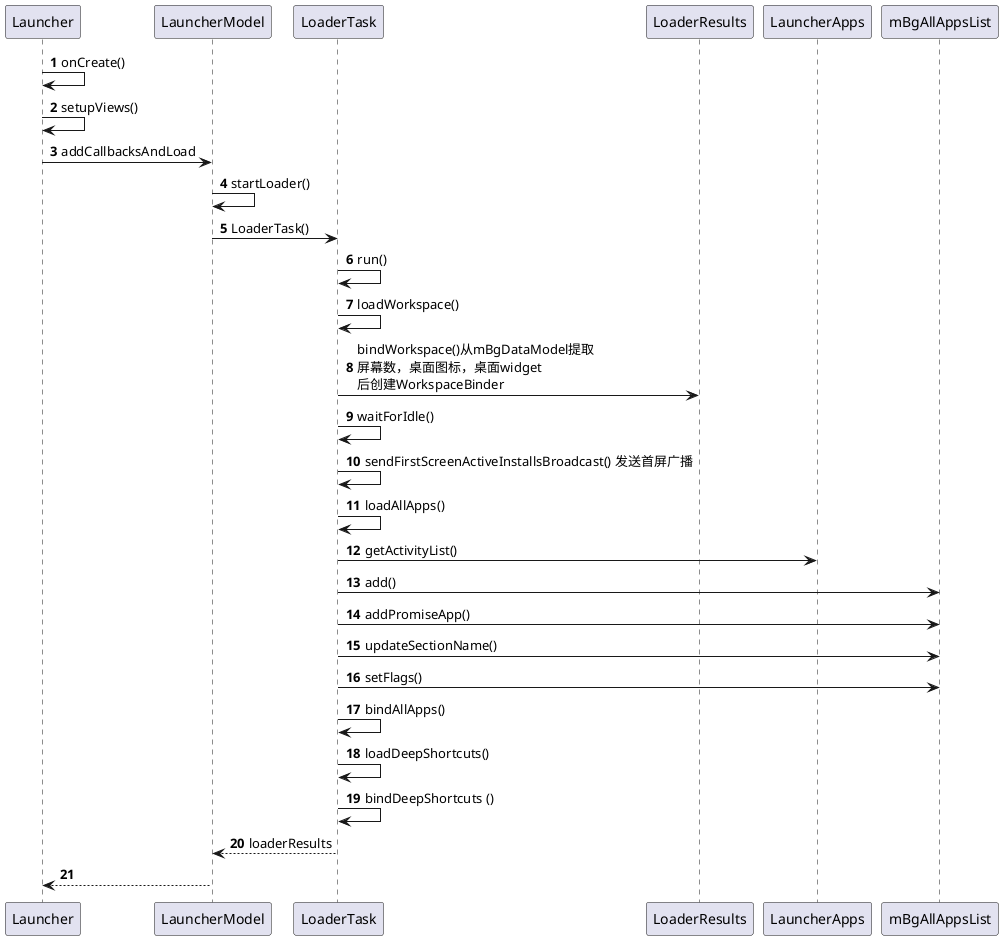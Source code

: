 @startuml
'https://plantuml.com/sequence-diagram

autonumber
Launcher -> Launcher: onCreate()
Launcher -> Launcher: setupViews()
Launcher -> LauncherModel: addCallbacksAndLoad
LauncherModel -> LauncherModel: startLoader()
LauncherModel -> LoaderTask: LoaderTask()
LoaderTask -> LoaderTask: run()


LoaderTask -> LoaderTask: loadWorkspace()
'LoaderTask -> LauncherSettings.Settings: call()
'LauncherSettings.Settings -> LauncherProvider: call()
'
'LauncherProvider -> LauncherProvider: createDbIfNotExists()数据库加载(call先调用也许)
'LauncherProvider -> DatabaseHelper: createDatabaseHelper()
'DatabaseHelper -> DatabaseHelper: onCreate()
'DatabaseHelper -> DatabaseHelper: addFavoritesTable()
'DatabaseHelper -> Favorites: addTableToDb()
'Favorites --> DatabaseHelper
'DatabaseHelper -> DatabaseHelper: onEmptyDbCreated()
'DatabaseHelper -> SharedPreferences: EMPTY_DATABASE_CREATED
'
'LauncherProvider -> LauncherProvider: loadDefaultFavoritesIfNecessary()
'LauncherProvider -> LauncherProvider: createWorkspaceLoaderFromAppRestriction()
'LauncherProvider -> LauncherProvider.DatabaseHelper: createEmptyDB()
'LauncherProvider -> LauncherProvider.DatabaseHelper: loadFavorites()
'LauncherProvider -> LauncherProvider: clearFlagEmptyDbCreated()
'
'LauncherProvider -> LoaderCursor: LoaderCursor()
'LauncherProvider -> LoaderCursor: markDeleted()(检查是否有效?无效删除)
'LauncherProvider -> LoaderCursor: checkAndAddItem()(快捷方式3/Folder/widgets)
'LauncherProvider -> IconCache: getTitlesAndIconsInBulk()
'LauncherProvider -> IconRequestInfo: loadWorkspaceIcon()(加载图标的地方)
'IconRequestInfo -> LauncherIcons: createIconBitmap()(加载图标的地方ShortcutIconResource/DB)
'IconRequestInfo -> WorkspaceItemInfo: WorkspaceItemInfo.bitmap = iconInfo(更新图标)
'LauncherProvider -> LoaderCursor: commitDeleted()
'LauncherProvider -> LoaderCursor: commitRestoredItems()

LoaderTask -> LoaderResults: bindWorkspace()从mBgDataModel提取\n屏幕数，桌面图标，桌面widget\n后创建WorkspaceBinder
'LoaderResults -> LoaderResults.WorkspaceBinder:new WorkspaceBinder().bind()
'LoaderResults.WorkspaceBinder -> Launcher:clearPendingBinds()
'LoaderResults.WorkspaceBinder -> Launcher:startBinding()
'LoaderResults.WorkspaceBinder -> Launcher:bindScreens()
'Launcher -> Launcher:bindAddScreens()
'Launcher -> Workspace:insertNewWorkspaceScreenBeforeEmptyScreen()
'Workspace -> Workspace:insertNewWorkspaceScreen()
'Workspace -> Workspace:CellLayout newScreen = (CellLayout) LayoutInflater.from(getContext()).inflate(\n R.layout.workspace_screen, this, false /* attachToRoot */);()
'Workspace -> Workspace:addView()
'Workspace --> LoaderResults.WorkspaceBinder
'LoaderResults.WorkspaceBinder -> LoaderResults.WorkspaceBinder:bindWorkspaceItems()
'LoaderResults.WorkspaceBinder -> Launcher:bindItems()
'Launcher -> Launcher:createShortcut()\nFolderIcon.inflateFolderAndIcon()\ninflateAppWidget()
'Launcher -> Workspace:addInScreenFromBind()
'Workspace -> Workspace:addInScreen()
'Workspace -> CellLayout:addViewToCellLayout()
'Workspace -> Launcher:view.setOnLongClickListener()
'LoaderResults.WorkspaceBinder -> LoaderResults.WorkspaceBinder:bindAppWidgets()一样走到bindItems()
'LoaderResults.WorkspaceBinder -> Launcher:finishBindingItems()


LoaderTask -> LoaderTask: waitForIdle()
LoaderTask -> LoaderTask: sendFirstScreenActiveInstallsBroadcast() 发送首屏广播


LoaderTask -> LoaderTask: loadAllApps()
LoaderTask -> LauncherApps: getActivityList()
LoaderTask -> mBgAllAppsList: add()
LoaderTask -> mBgAllAppsList: addPromiseApp()
LoaderTask -> mBgAllAppsList: updateSectionName()
LoaderTask -> mBgAllAppsList: setFlags()


LoaderTask -> LoaderTask: bindAllApps()
LoaderTask -> LoaderTask: loadDeepShortcuts()
LoaderTask -> LoaderTask: bindDeepShortcuts ()
LoaderTask --> LauncherModel: loaderResults
LauncherModel --> Launcher

@enduml